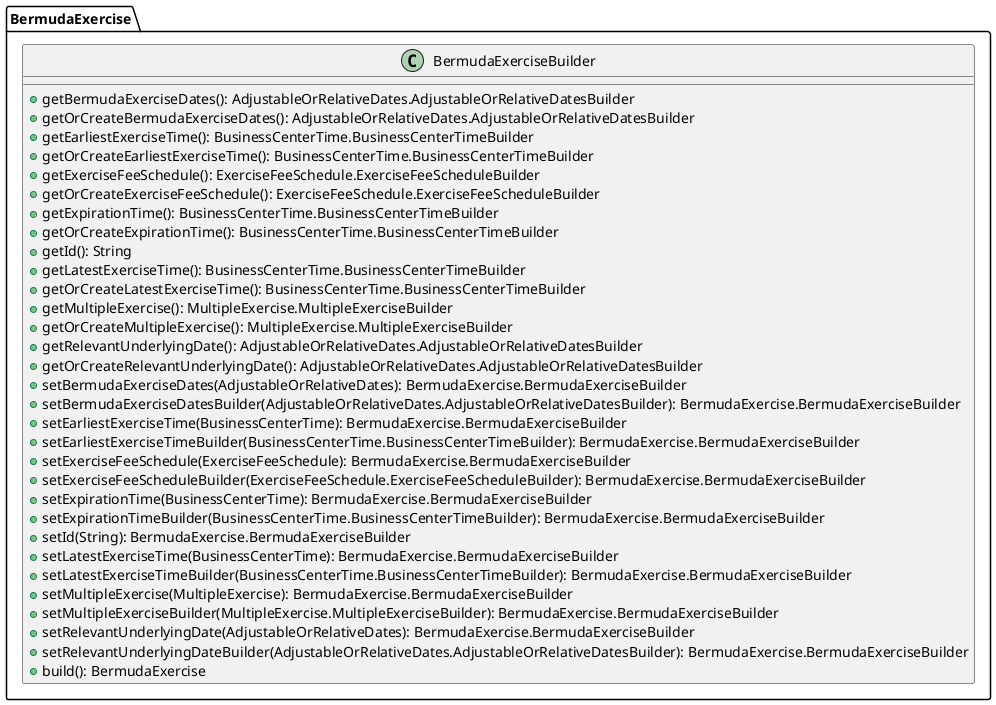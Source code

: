 @startuml

    class BermudaExercise.BermudaExerciseBuilder [[BermudaExercise.BermudaExerciseBuilder.html]] {
        +getBermudaExerciseDates(): AdjustableOrRelativeDates.AdjustableOrRelativeDatesBuilder
        +getOrCreateBermudaExerciseDates(): AdjustableOrRelativeDates.AdjustableOrRelativeDatesBuilder
        +getEarliestExerciseTime(): BusinessCenterTime.BusinessCenterTimeBuilder
        +getOrCreateEarliestExerciseTime(): BusinessCenterTime.BusinessCenterTimeBuilder
        +getExerciseFeeSchedule(): ExerciseFeeSchedule.ExerciseFeeScheduleBuilder
        +getOrCreateExerciseFeeSchedule(): ExerciseFeeSchedule.ExerciseFeeScheduleBuilder
        +getExpirationTime(): BusinessCenterTime.BusinessCenterTimeBuilder
        +getOrCreateExpirationTime(): BusinessCenterTime.BusinessCenterTimeBuilder
        +getId(): String
        +getLatestExerciseTime(): BusinessCenterTime.BusinessCenterTimeBuilder
        +getOrCreateLatestExerciseTime(): BusinessCenterTime.BusinessCenterTimeBuilder
        +getMultipleExercise(): MultipleExercise.MultipleExerciseBuilder
        +getOrCreateMultipleExercise(): MultipleExercise.MultipleExerciseBuilder
        +getRelevantUnderlyingDate(): AdjustableOrRelativeDates.AdjustableOrRelativeDatesBuilder
        +getOrCreateRelevantUnderlyingDate(): AdjustableOrRelativeDates.AdjustableOrRelativeDatesBuilder
        +setBermudaExerciseDates(AdjustableOrRelativeDates): BermudaExercise.BermudaExerciseBuilder
        +setBermudaExerciseDatesBuilder(AdjustableOrRelativeDates.AdjustableOrRelativeDatesBuilder): BermudaExercise.BermudaExerciseBuilder
        +setEarliestExerciseTime(BusinessCenterTime): BermudaExercise.BermudaExerciseBuilder
        +setEarliestExerciseTimeBuilder(BusinessCenterTime.BusinessCenterTimeBuilder): BermudaExercise.BermudaExerciseBuilder
        +setExerciseFeeSchedule(ExerciseFeeSchedule): BermudaExercise.BermudaExerciseBuilder
        +setExerciseFeeScheduleBuilder(ExerciseFeeSchedule.ExerciseFeeScheduleBuilder): BermudaExercise.BermudaExerciseBuilder
        +setExpirationTime(BusinessCenterTime): BermudaExercise.BermudaExerciseBuilder
        +setExpirationTimeBuilder(BusinessCenterTime.BusinessCenterTimeBuilder): BermudaExercise.BermudaExerciseBuilder
        +setId(String): BermudaExercise.BermudaExerciseBuilder
        +setLatestExerciseTime(BusinessCenterTime): BermudaExercise.BermudaExerciseBuilder
        +setLatestExerciseTimeBuilder(BusinessCenterTime.BusinessCenterTimeBuilder): BermudaExercise.BermudaExerciseBuilder
        +setMultipleExercise(MultipleExercise): BermudaExercise.BermudaExerciseBuilder
        +setMultipleExerciseBuilder(MultipleExercise.MultipleExerciseBuilder): BermudaExercise.BermudaExerciseBuilder
        +setRelevantUnderlyingDate(AdjustableOrRelativeDates): BermudaExercise.BermudaExerciseBuilder
        +setRelevantUnderlyingDateBuilder(AdjustableOrRelativeDates.AdjustableOrRelativeDatesBuilder): BermudaExercise.BermudaExerciseBuilder
        +build(): BermudaExercise
    }

@enduml
